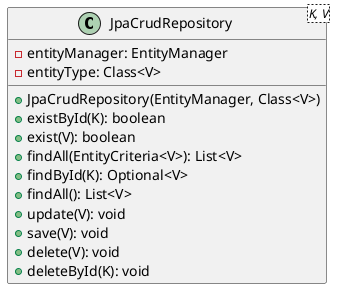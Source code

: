 @startuml

    class JpaCrudRepository<K, V> {
        -entityManager: EntityManager
        -entityType: Class<V>
        +JpaCrudRepository(EntityManager, Class<V>)
        +existById(K): boolean
        +exist(V): boolean
        +findAll(EntityCriteria<V>): List<V>
        +findById(K): Optional<V>
        +findAll(): List<V>
        +update(V): void
        +save(V): void
        +delete(V): void
        +deleteById(K): void
    }

@enduml
